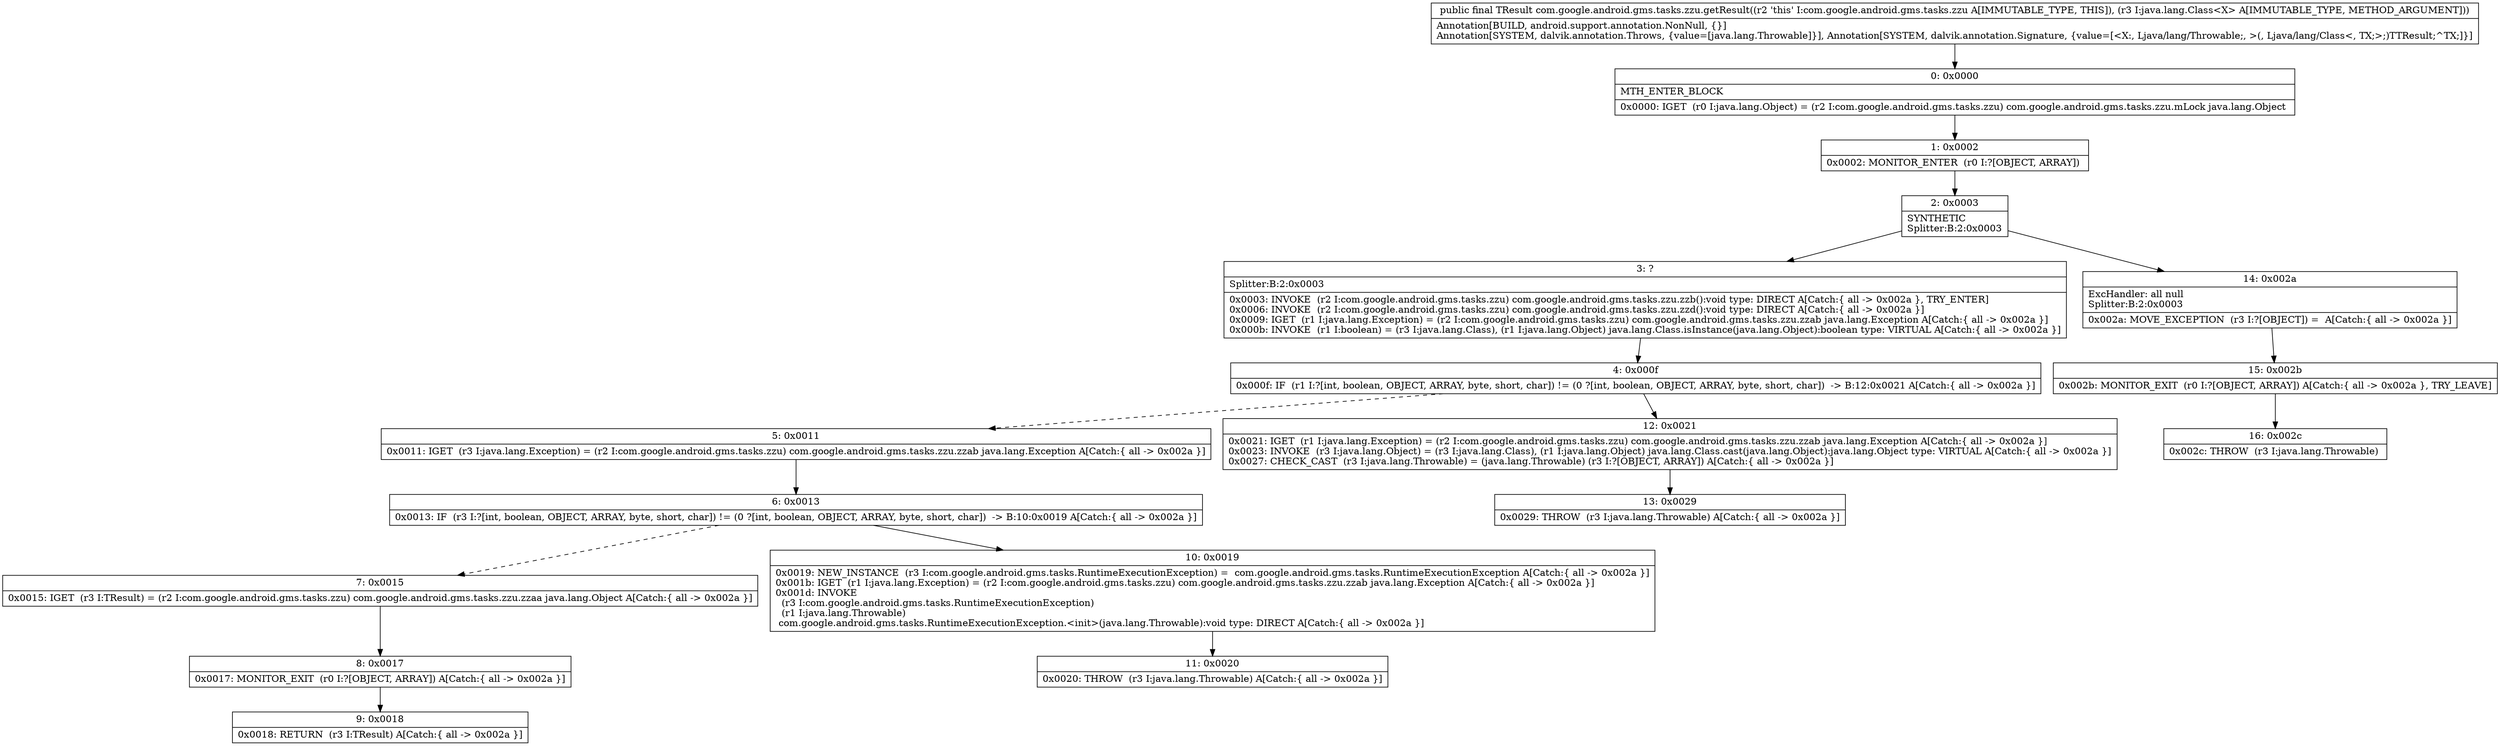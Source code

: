 digraph "CFG forcom.google.android.gms.tasks.zzu.getResult(Ljava\/lang\/Class;)Ljava\/lang\/Object;" {
Node_0 [shape=record,label="{0\:\ 0x0000|MTH_ENTER_BLOCK\l|0x0000: IGET  (r0 I:java.lang.Object) = (r2 I:com.google.android.gms.tasks.zzu) com.google.android.gms.tasks.zzu.mLock java.lang.Object \l}"];
Node_1 [shape=record,label="{1\:\ 0x0002|0x0002: MONITOR_ENTER  (r0 I:?[OBJECT, ARRAY]) \l}"];
Node_2 [shape=record,label="{2\:\ 0x0003|SYNTHETIC\lSplitter:B:2:0x0003\l}"];
Node_3 [shape=record,label="{3\:\ ?|Splitter:B:2:0x0003\l|0x0003: INVOKE  (r2 I:com.google.android.gms.tasks.zzu) com.google.android.gms.tasks.zzu.zzb():void type: DIRECT A[Catch:\{ all \-\> 0x002a \}, TRY_ENTER]\l0x0006: INVOKE  (r2 I:com.google.android.gms.tasks.zzu) com.google.android.gms.tasks.zzu.zzd():void type: DIRECT A[Catch:\{ all \-\> 0x002a \}]\l0x0009: IGET  (r1 I:java.lang.Exception) = (r2 I:com.google.android.gms.tasks.zzu) com.google.android.gms.tasks.zzu.zzab java.lang.Exception A[Catch:\{ all \-\> 0x002a \}]\l0x000b: INVOKE  (r1 I:boolean) = (r3 I:java.lang.Class), (r1 I:java.lang.Object) java.lang.Class.isInstance(java.lang.Object):boolean type: VIRTUAL A[Catch:\{ all \-\> 0x002a \}]\l}"];
Node_4 [shape=record,label="{4\:\ 0x000f|0x000f: IF  (r1 I:?[int, boolean, OBJECT, ARRAY, byte, short, char]) != (0 ?[int, boolean, OBJECT, ARRAY, byte, short, char])  \-\> B:12:0x0021 A[Catch:\{ all \-\> 0x002a \}]\l}"];
Node_5 [shape=record,label="{5\:\ 0x0011|0x0011: IGET  (r3 I:java.lang.Exception) = (r2 I:com.google.android.gms.tasks.zzu) com.google.android.gms.tasks.zzu.zzab java.lang.Exception A[Catch:\{ all \-\> 0x002a \}]\l}"];
Node_6 [shape=record,label="{6\:\ 0x0013|0x0013: IF  (r3 I:?[int, boolean, OBJECT, ARRAY, byte, short, char]) != (0 ?[int, boolean, OBJECT, ARRAY, byte, short, char])  \-\> B:10:0x0019 A[Catch:\{ all \-\> 0x002a \}]\l}"];
Node_7 [shape=record,label="{7\:\ 0x0015|0x0015: IGET  (r3 I:TResult) = (r2 I:com.google.android.gms.tasks.zzu) com.google.android.gms.tasks.zzu.zzaa java.lang.Object A[Catch:\{ all \-\> 0x002a \}]\l}"];
Node_8 [shape=record,label="{8\:\ 0x0017|0x0017: MONITOR_EXIT  (r0 I:?[OBJECT, ARRAY]) A[Catch:\{ all \-\> 0x002a \}]\l}"];
Node_9 [shape=record,label="{9\:\ 0x0018|0x0018: RETURN  (r3 I:TResult) A[Catch:\{ all \-\> 0x002a \}]\l}"];
Node_10 [shape=record,label="{10\:\ 0x0019|0x0019: NEW_INSTANCE  (r3 I:com.google.android.gms.tasks.RuntimeExecutionException) =  com.google.android.gms.tasks.RuntimeExecutionException A[Catch:\{ all \-\> 0x002a \}]\l0x001b: IGET  (r1 I:java.lang.Exception) = (r2 I:com.google.android.gms.tasks.zzu) com.google.android.gms.tasks.zzu.zzab java.lang.Exception A[Catch:\{ all \-\> 0x002a \}]\l0x001d: INVOKE  \l  (r3 I:com.google.android.gms.tasks.RuntimeExecutionException)\l  (r1 I:java.lang.Throwable)\l com.google.android.gms.tasks.RuntimeExecutionException.\<init\>(java.lang.Throwable):void type: DIRECT A[Catch:\{ all \-\> 0x002a \}]\l}"];
Node_11 [shape=record,label="{11\:\ 0x0020|0x0020: THROW  (r3 I:java.lang.Throwable) A[Catch:\{ all \-\> 0x002a \}]\l}"];
Node_12 [shape=record,label="{12\:\ 0x0021|0x0021: IGET  (r1 I:java.lang.Exception) = (r2 I:com.google.android.gms.tasks.zzu) com.google.android.gms.tasks.zzu.zzab java.lang.Exception A[Catch:\{ all \-\> 0x002a \}]\l0x0023: INVOKE  (r3 I:java.lang.Object) = (r3 I:java.lang.Class), (r1 I:java.lang.Object) java.lang.Class.cast(java.lang.Object):java.lang.Object type: VIRTUAL A[Catch:\{ all \-\> 0x002a \}]\l0x0027: CHECK_CAST  (r3 I:java.lang.Throwable) = (java.lang.Throwable) (r3 I:?[OBJECT, ARRAY]) A[Catch:\{ all \-\> 0x002a \}]\l}"];
Node_13 [shape=record,label="{13\:\ 0x0029|0x0029: THROW  (r3 I:java.lang.Throwable) A[Catch:\{ all \-\> 0x002a \}]\l}"];
Node_14 [shape=record,label="{14\:\ 0x002a|ExcHandler: all null\lSplitter:B:2:0x0003\l|0x002a: MOVE_EXCEPTION  (r3 I:?[OBJECT]) =  A[Catch:\{ all \-\> 0x002a \}]\l}"];
Node_15 [shape=record,label="{15\:\ 0x002b|0x002b: MONITOR_EXIT  (r0 I:?[OBJECT, ARRAY]) A[Catch:\{ all \-\> 0x002a \}, TRY_LEAVE]\l}"];
Node_16 [shape=record,label="{16\:\ 0x002c|0x002c: THROW  (r3 I:java.lang.Throwable) \l}"];
MethodNode[shape=record,label="{public final TResult com.google.android.gms.tasks.zzu.getResult((r2 'this' I:com.google.android.gms.tasks.zzu A[IMMUTABLE_TYPE, THIS]), (r3 I:java.lang.Class\<X\> A[IMMUTABLE_TYPE, METHOD_ARGUMENT]))  | Annotation[BUILD, android.support.annotation.NonNull, \{\}]\lAnnotation[SYSTEM, dalvik.annotation.Throws, \{value=[java.lang.Throwable]\}], Annotation[SYSTEM, dalvik.annotation.Signature, \{value=[\<X:, Ljava\/lang\/Throwable;, \>(, Ljava\/lang\/Class\<, TX;\>;)TTResult;^TX;]\}]\l}"];
MethodNode -> Node_0;
Node_0 -> Node_1;
Node_1 -> Node_2;
Node_2 -> Node_3;
Node_2 -> Node_14;
Node_3 -> Node_4;
Node_4 -> Node_5[style=dashed];
Node_4 -> Node_12;
Node_5 -> Node_6;
Node_6 -> Node_7[style=dashed];
Node_6 -> Node_10;
Node_7 -> Node_8;
Node_8 -> Node_9;
Node_10 -> Node_11;
Node_12 -> Node_13;
Node_14 -> Node_15;
Node_15 -> Node_16;
}

